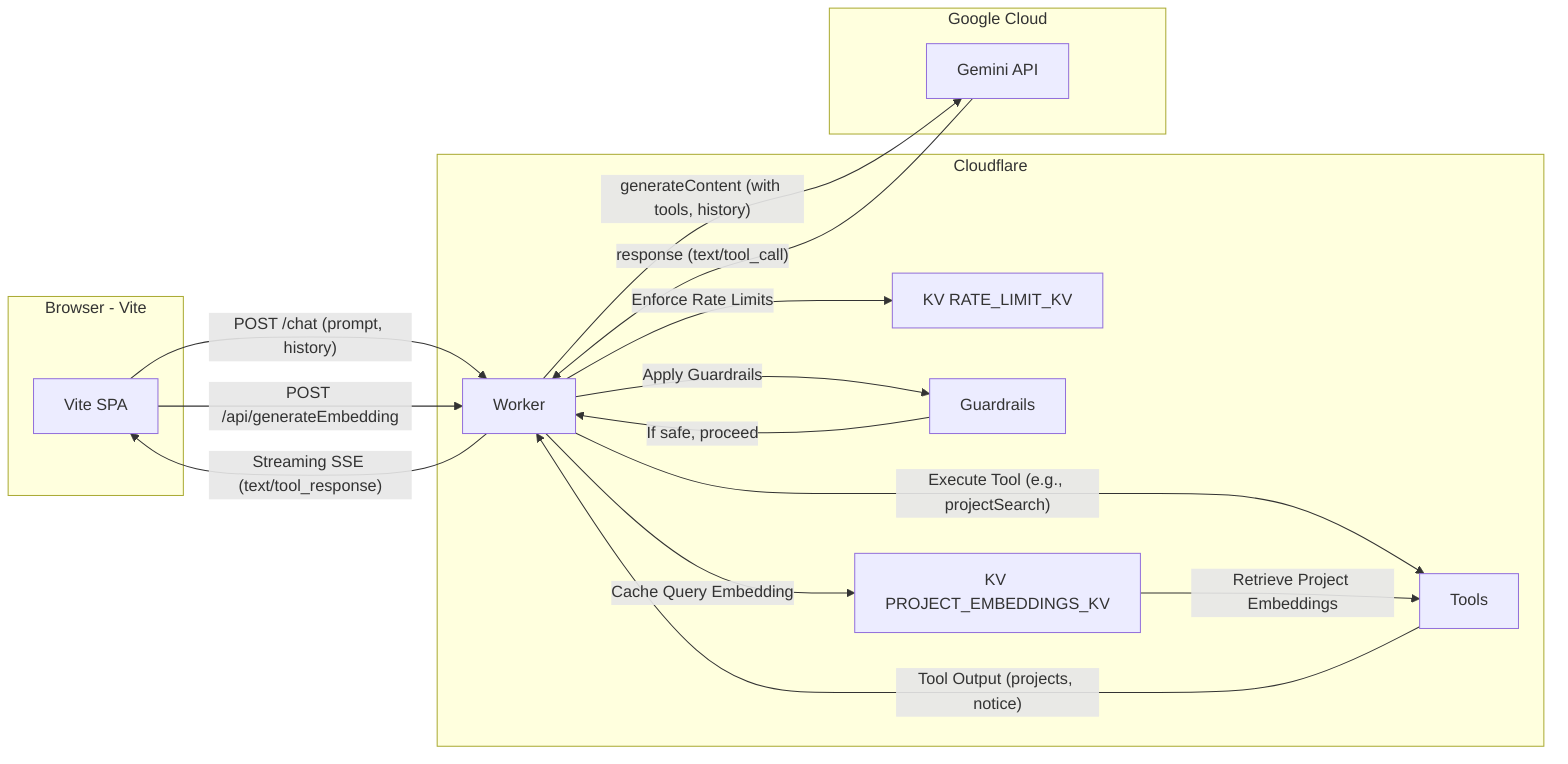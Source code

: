 graph LR
  %% Nodes
  subgraph Browser ["Browser - Vite"]
    A["Vite SPA"]
  end

  subgraph Cloudflare ["Cloudflare"]
    B["Worker"]
    C["KV RATE_LIMIT_KV"]
    G["Guardrails"]
    T["Tools"]
    E["KV PROJECT_EMBEDDINGS_KV"]
  end

  subgraph GoogleCloud ["Google Cloud"]
    D["Gemini API"]
  end

  %% Connections
  A -->|"POST /chat (prompt, history)"| B
  A -->|"POST /api/generateEmbedding"| B
  B -->|"Enforce Rate Limits"| C
  B -->|"Apply Guardrails"| G
  G -->|"If safe, proceed"| B
  B -->|"generateContent (with tools, history)"| D
  D -->|"response (text/tool_call)"| B
  B -->|"Execute Tool (e.g., projectSearch)"| T
  T -->|"Tool Output (projects, notice)"| B
  B -->|"Cache Query Embedding"| E
  E -->|"Retrieve Project Embeddings"| T
  B -->|"Streaming SSE (text/tool_response)"| A
